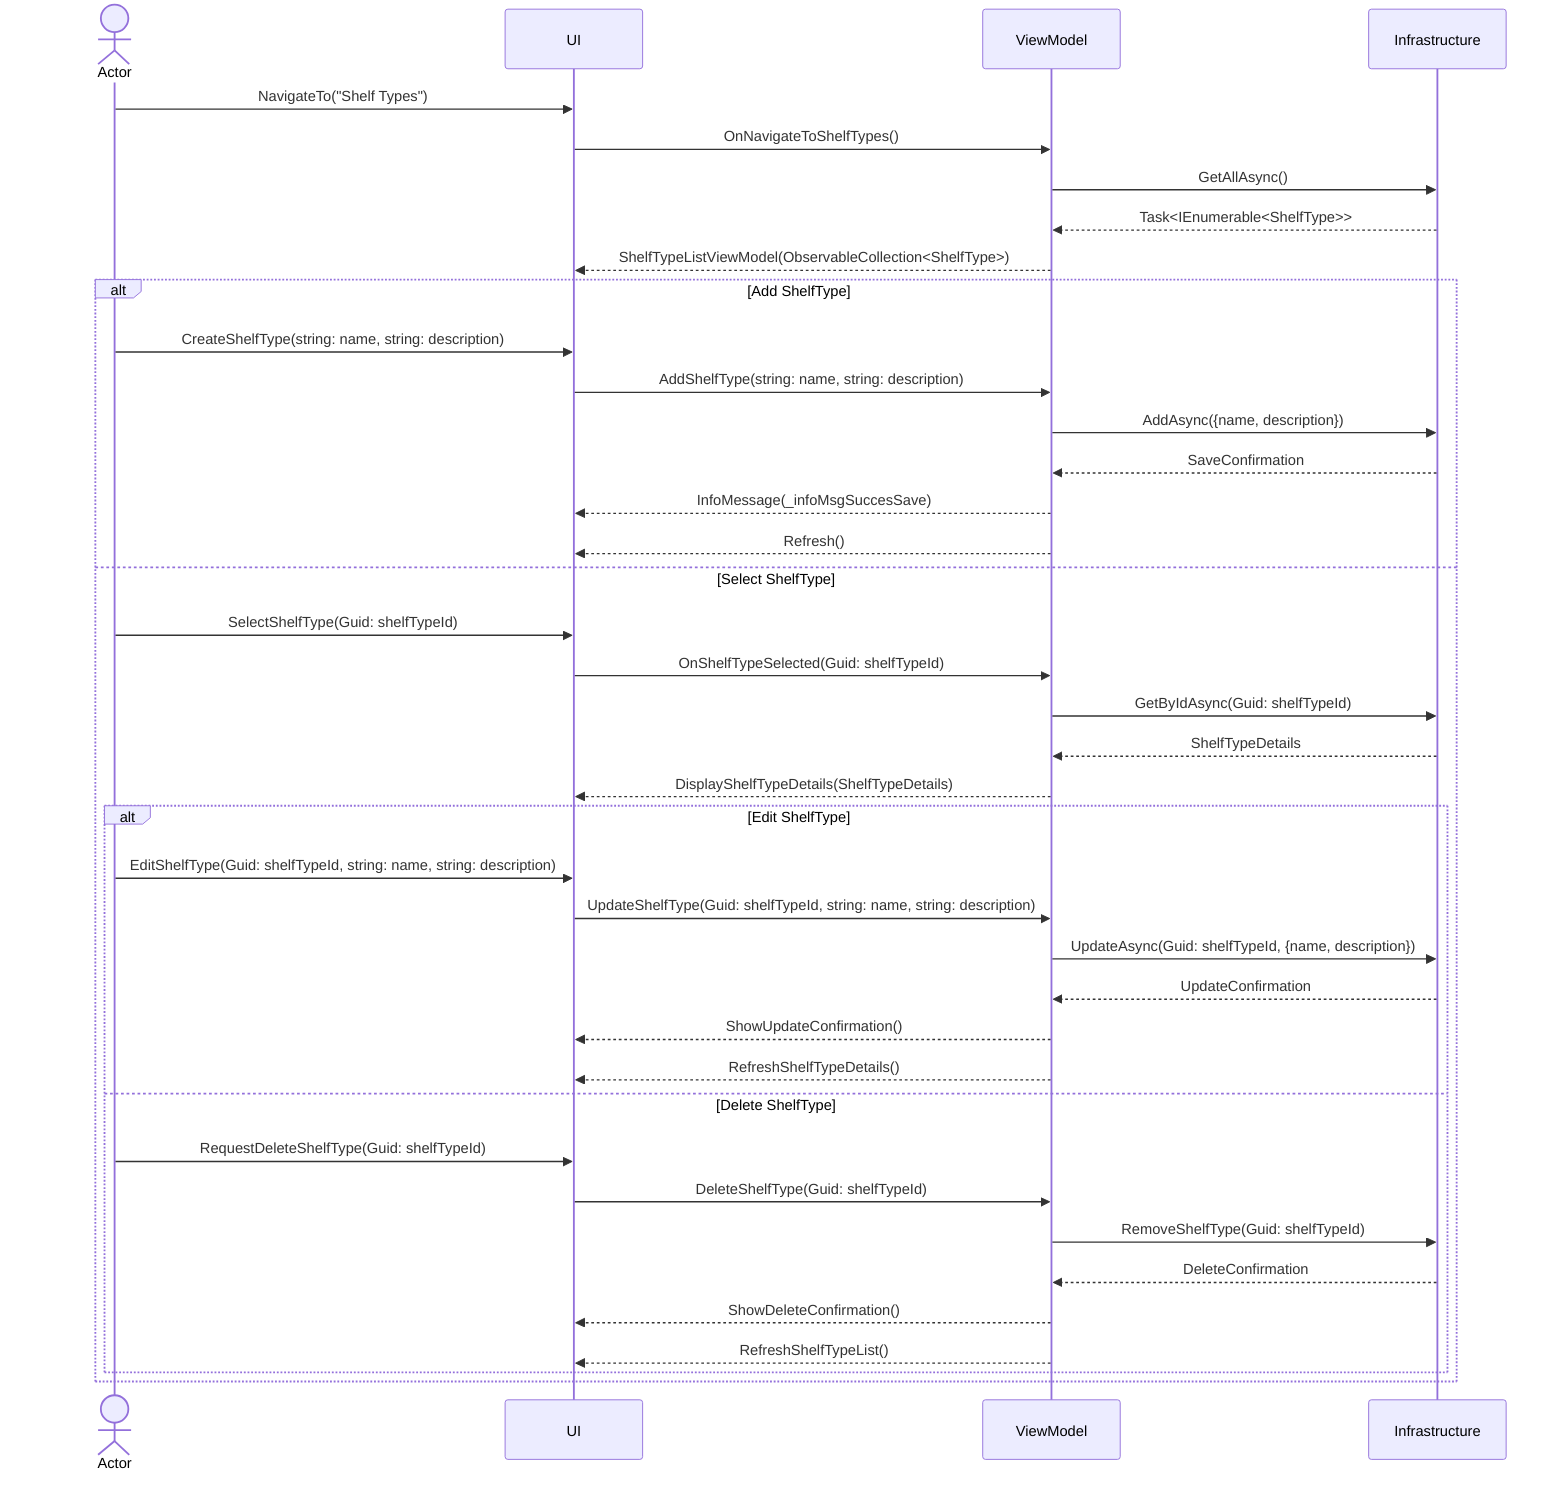 ﻿sequenceDiagram
    actor Ejer as Actor
    participant UI
    participant ViewModel
    participant Infrastructure

    Ejer->>UI: NavigateTo("Shelf Types")
    UI->>ViewModel: OnNavigateToShelfTypes()
    ViewModel->>Infrastructure: GetAllAsync()
    Infrastructure-->>ViewModel: Task<IEnumerable<ShelfType>>
    ViewModel-->>UI: ShelfTypeListViewModel(ObservableCollection<ShelfType>)

    alt Add ShelfType
        Ejer->>UI: CreateShelfType(string: name, string: description)
        UI->>ViewModel: AddShelfType(string: name, string: description)
        ViewModel->>Infrastructure: AddAsync({name, description})
        Infrastructure-->>ViewModel: SaveConfirmation
        ViewModel-->>UI: InfoMessage(_infoMsgSuccesSave)
        ViewModel-->>UI: Refresh()
    else Select ShelfType
        Ejer->>UI: SelectShelfType(Guid: shelfTypeId)
        UI->>ViewModel: OnShelfTypeSelected(Guid: shelfTypeId)
        ViewModel->>Infrastructure: GetByIdAsync(Guid: shelfTypeId)
        Infrastructure-->>ViewModel: ShelfTypeDetails
        ViewModel-->>UI: DisplayShelfTypeDetails(ShelfTypeDetails)

        alt Edit ShelfType
            Ejer->>UI: EditShelfType(Guid: shelfTypeId, string: name, string: description)
            UI->>ViewModel: UpdateShelfType(Guid: shelfTypeId, string: name, string: description)
            ViewModel->>Infrastructure: UpdateAsync(Guid: shelfTypeId, {name, description})
            Infrastructure-->>ViewModel: UpdateConfirmation
            ViewModel-->>UI: ShowUpdateConfirmation()
            ViewModel-->>UI: RefreshShelfTypeDetails()
        else Delete ShelfType
            Ejer->>UI: RequestDeleteShelfType(Guid: shelfTypeId)
            UI->>ViewModel: DeleteShelfType(Guid: shelfTypeId)
            ViewModel->>Infrastructure: RemoveShelfType(Guid: shelfTypeId)
            Infrastructure-->>ViewModel: DeleteConfirmation
            ViewModel-->>UI: ShowDeleteConfirmation()
            ViewModel-->>UI: RefreshShelfTypeList()
        end
    end